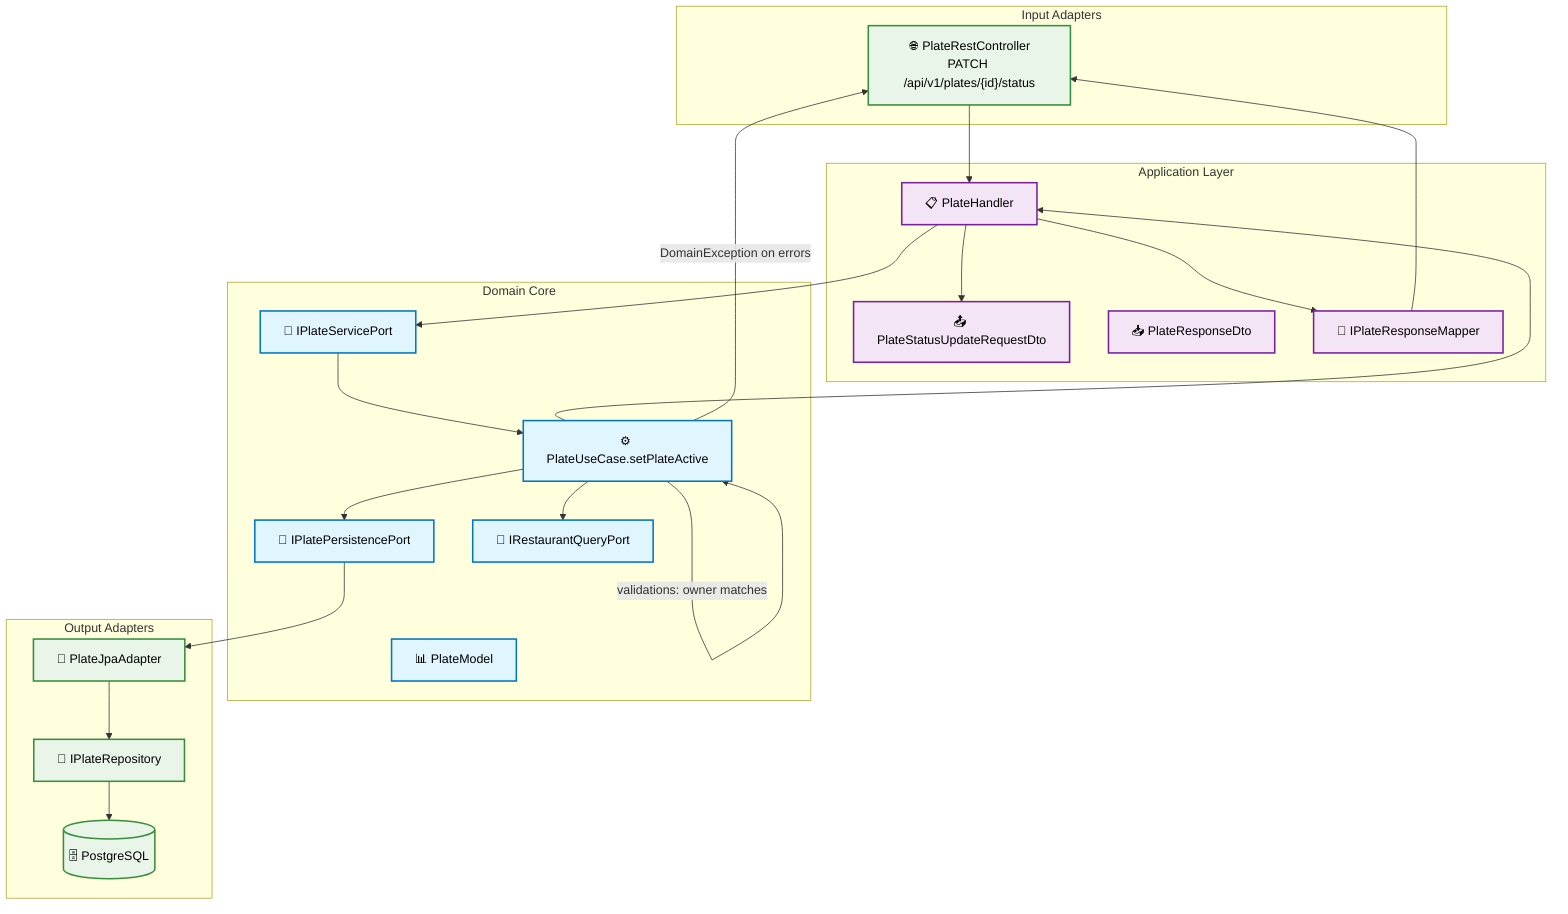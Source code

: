 graph TB
    %% HU-007: Enable/Disable Plate (high contrast)

    subgraph "Input Adapters"
        REST["🌐 PlateRestController\nPATCH /api/v1/plates/{id}/status"]
    end

    subgraph "Application Layer"
        HANDLER["📋 PlateHandler"]
        REQ_DTO["📤 PlateStatusUpdateRequestDto"]
        RES_DTO["📥 PlateResponseDto"]
        RES_MAP["🔄 IPlateResponseMapper"]
    end

    subgraph "Domain Core"
        MODEL["📊 PlateModel"]
        USECASE["⚙️ PlateUseCase.setPlateActive"]
        API_PORT["🔌 IPlateServicePort"]
        SPI_PERSIST["🔌 IPlatePersistencePort"]
        SPI_REST_QUERY["🔌 IRestaurantQueryPort"]
    end

    subgraph "Output Adapters"
        JPA_ADAPTER["💾 PlateJpaAdapter"]
        REPO["🏪 IPlateRepository"]
        DB[("🗄️ PostgreSQL")]
    end

    REST --> HANDLER
    HANDLER --> REQ_DTO
    HANDLER --> API_PORT
    API_PORT --> USECASE
    USECASE --> SPI_PERSIST
    USECASE --> SPI_REST_QUERY
    SPI_PERSIST --> JPA_ADAPTER
    JPA_ADAPTER --> REPO
    REPO --> DB
    USECASE --> HANDLER
    HANDLER --> RES_MAP
    RES_MAP --> REST

    %% Notes
    USECASE --> |"validations: owner matches"| USECASE
    USECASE --> |"DomainException on errors"| REST

    %% Styles (high contrast)
    classDef domain fill:#e1f5fe,stroke:#0277bd,stroke-width:2px,color:#000000
    classDef app fill:#f3e5f5,stroke:#7b1fa2,stroke-width:2px,color:#000000
    classDef infra fill:#e8f5e8,stroke:#388e3c,stroke-width:2px,color:#000000

    class MODEL,USECASE,API_PORT,SPI_PERSIST,SPI_REST_QUERY domain
    class HANDLER,REQ_DTO,RES_DTO,RES_MAP app
    class REST,JPA_ADAPTER,REPO,DB infra
